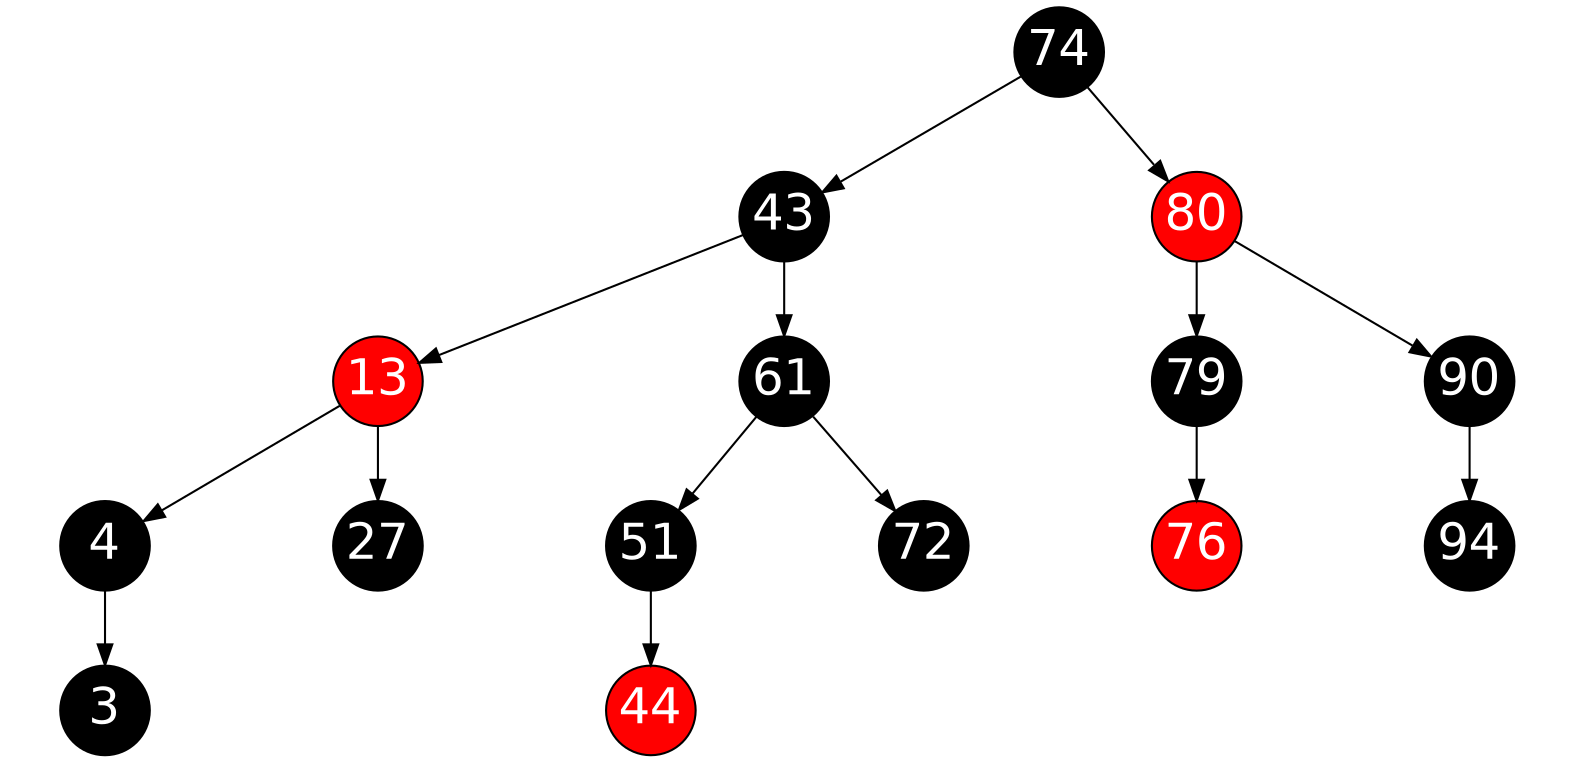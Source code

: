 digraph G {
	graph [ratio=.48];
	node [style=filled, color=black, shape=circle, width=.6 
		fontname=Helvetica, fontweight=bold, fontcolor=white, 
		fontsize=24, fixedsize=true];
	

  3, 4, 13, 27, 43, 44, 51, 61, 72, 76, 79, 80, 90, 94;

  13, 44, 76, 80	
	[fillcolor=red];

4 -> 3; 
13 -> 4; 
43 -> 13; 
13 -> 27; 
74 -> 43; 
51 -> 44; 
61 -> 51; 
43 -> 61; 
61 -> 72; 
79 -> 76; 
80 -> 79; 
74 -> 80; 
80 -> 90; 
90 -> 94; 

}
